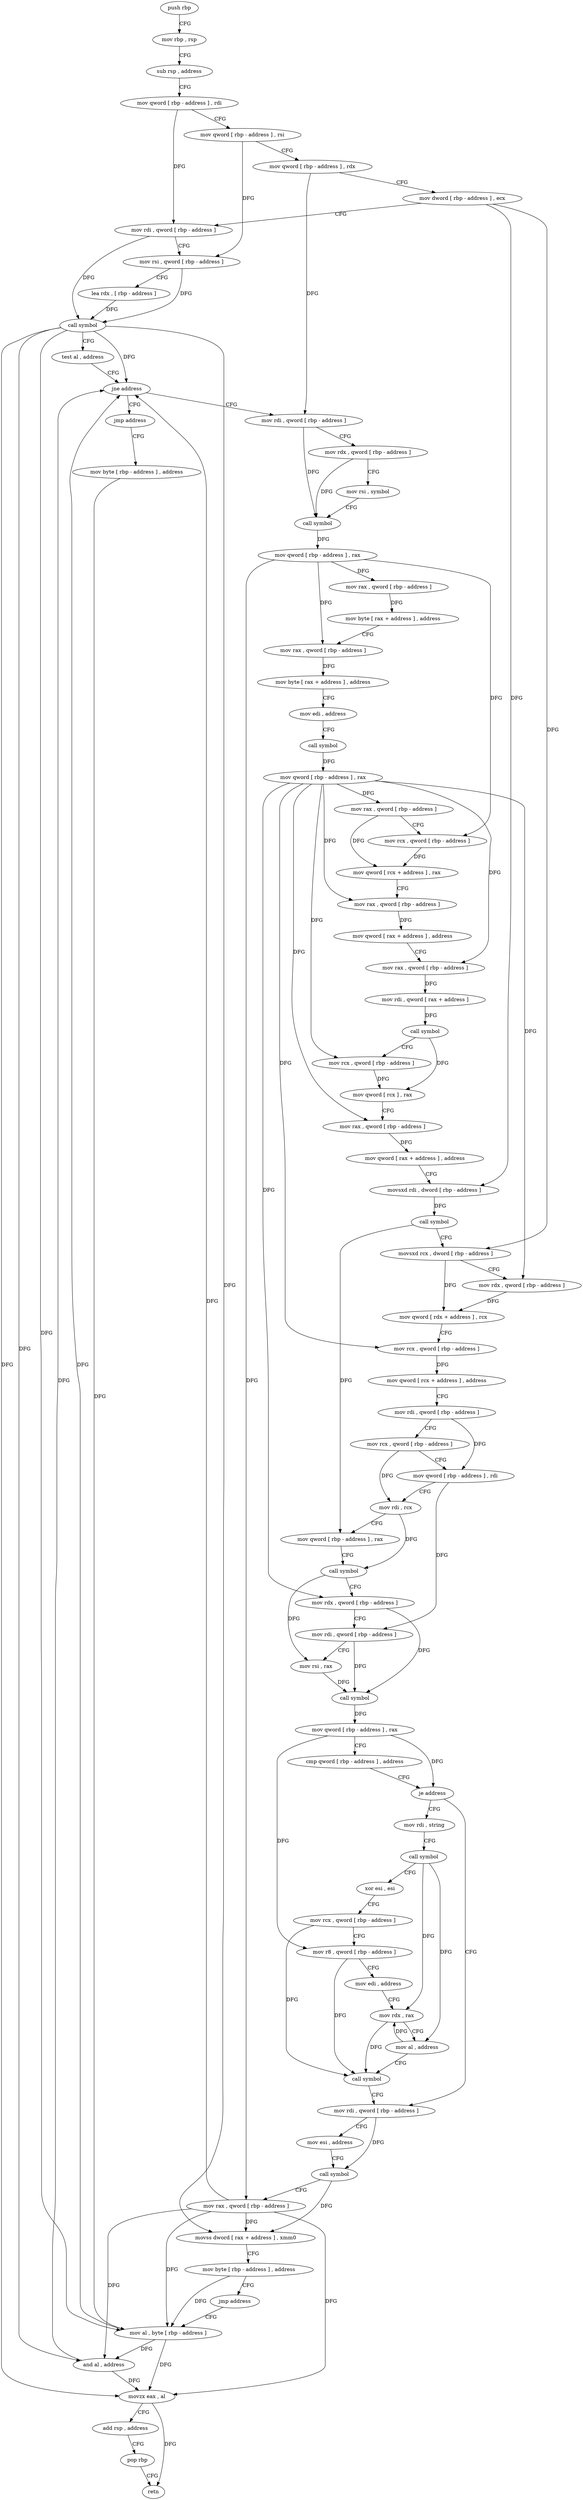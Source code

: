 digraph "func" {
"4286608" [label = "push rbp" ]
"4286609" [label = "mov rbp , rsp" ]
"4286612" [label = "sub rsp , address" ]
"4286616" [label = "mov qword [ rbp - address ] , rdi" ]
"4286620" [label = "mov qword [ rbp - address ] , rsi" ]
"4286624" [label = "mov qword [ rbp - address ] , rdx" ]
"4286628" [label = "mov dword [ rbp - address ] , ecx" ]
"4286631" [label = "mov rdi , qword [ rbp - address ]" ]
"4286635" [label = "mov rsi , qword [ rbp - address ]" ]
"4286639" [label = "lea rdx , [ rbp - address ]" ]
"4286643" [label = "call symbol" ]
"4286648" [label = "test al , address" ]
"4286650" [label = "jne address" ]
"4286661" [label = "mov rdi , qword [ rbp - address ]" ]
"4286656" [label = "jmp address" ]
"4286665" [label = "mov rdx , qword [ rbp - address ]" ]
"4286669" [label = "mov rsi , symbol" ]
"4286679" [label = "call symbol" ]
"4286684" [label = "mov qword [ rbp - address ] , rax" ]
"4286688" [label = "mov rax , qword [ rbp - address ]" ]
"4286692" [label = "mov byte [ rax + address ] , address" ]
"4286696" [label = "mov rax , qword [ rbp - address ]" ]
"4286700" [label = "mov byte [ rax + address ] , address" ]
"4286704" [label = "mov edi , address" ]
"4286709" [label = "call symbol" ]
"4286714" [label = "mov qword [ rbp - address ] , rax" ]
"4286718" [label = "mov rax , qword [ rbp - address ]" ]
"4286722" [label = "mov rcx , qword [ rbp - address ]" ]
"4286726" [label = "mov qword [ rcx + address ] , rax" ]
"4286730" [label = "mov rax , qword [ rbp - address ]" ]
"4286734" [label = "mov qword [ rax + address ] , address" ]
"4286742" [label = "mov rax , qword [ rbp - address ]" ]
"4286746" [label = "mov rdi , qword [ rax + address ]" ]
"4286750" [label = "call symbol" ]
"4286755" [label = "mov rcx , qword [ rbp - address ]" ]
"4286759" [label = "mov qword [ rcx ] , rax" ]
"4286762" [label = "mov rax , qword [ rbp - address ]" ]
"4286766" [label = "mov qword [ rax + address ] , address" ]
"4286774" [label = "movsxd rdi , dword [ rbp - address ]" ]
"4286778" [label = "call symbol" ]
"4286783" [label = "movsxd rcx , dword [ rbp - address ]" ]
"4286787" [label = "mov rdx , qword [ rbp - address ]" ]
"4286791" [label = "mov qword [ rdx + address ] , rcx" ]
"4286795" [label = "mov rcx , qword [ rbp - address ]" ]
"4286799" [label = "mov qword [ rcx + address ] , address" ]
"4286807" [label = "mov rdi , qword [ rbp - address ]" ]
"4286811" [label = "mov rcx , qword [ rbp - address ]" ]
"4286815" [label = "mov qword [ rbp - address ] , rdi" ]
"4286819" [label = "mov rdi , rcx" ]
"4286822" [label = "mov qword [ rbp - address ] , rax" ]
"4286826" [label = "call symbol" ]
"4286831" [label = "mov rdx , qword [ rbp - address ]" ]
"4286835" [label = "mov rdi , qword [ rbp - address ]" ]
"4286839" [label = "mov rsi , rax" ]
"4286842" [label = "call symbol" ]
"4286847" [label = "mov qword [ rbp - address ] , rax" ]
"4286851" [label = "cmp qword [ rbp - address ] , address" ]
"4286856" [label = "je address" ]
"4286902" [label = "mov rdi , qword [ rbp - address ]" ]
"4286862" [label = "mov rdi , string" ]
"4286934" [label = "mov byte [ rbp - address ] , address" ]
"4286906" [label = "mov esi , address" ]
"4286911" [label = "call symbol" ]
"4286916" [label = "mov rax , qword [ rbp - address ]" ]
"4286920" [label = "movss dword [ rax + address ] , xmm0" ]
"4286925" [label = "mov byte [ rbp - address ] , address" ]
"4286929" [label = "jmp address" ]
"4286938" [label = "mov al , byte [ rbp - address ]" ]
"4286872" [label = "call symbol" ]
"4286877" [label = "xor esi , esi" ]
"4286879" [label = "mov rcx , qword [ rbp - address ]" ]
"4286883" [label = "mov r8 , qword [ rbp - address ]" ]
"4286887" [label = "mov edi , address" ]
"4286892" [label = "mov rdx , rax" ]
"4286895" [label = "mov al , address" ]
"4286897" [label = "call symbol" ]
"4286941" [label = "and al , address" ]
"4286943" [label = "movzx eax , al" ]
"4286946" [label = "add rsp , address" ]
"4286950" [label = "pop rbp" ]
"4286951" [label = "retn" ]
"4286608" -> "4286609" [ label = "CFG" ]
"4286609" -> "4286612" [ label = "CFG" ]
"4286612" -> "4286616" [ label = "CFG" ]
"4286616" -> "4286620" [ label = "CFG" ]
"4286616" -> "4286631" [ label = "DFG" ]
"4286620" -> "4286624" [ label = "CFG" ]
"4286620" -> "4286635" [ label = "DFG" ]
"4286624" -> "4286628" [ label = "CFG" ]
"4286624" -> "4286661" [ label = "DFG" ]
"4286628" -> "4286631" [ label = "CFG" ]
"4286628" -> "4286774" [ label = "DFG" ]
"4286628" -> "4286783" [ label = "DFG" ]
"4286631" -> "4286635" [ label = "CFG" ]
"4286631" -> "4286643" [ label = "DFG" ]
"4286635" -> "4286639" [ label = "CFG" ]
"4286635" -> "4286643" [ label = "DFG" ]
"4286639" -> "4286643" [ label = "DFG" ]
"4286643" -> "4286648" [ label = "CFG" ]
"4286643" -> "4286650" [ label = "DFG" ]
"4286643" -> "4286920" [ label = "DFG" ]
"4286643" -> "4286938" [ label = "DFG" ]
"4286643" -> "4286941" [ label = "DFG" ]
"4286643" -> "4286943" [ label = "DFG" ]
"4286648" -> "4286650" [ label = "CFG" ]
"4286650" -> "4286661" [ label = "CFG" ]
"4286650" -> "4286656" [ label = "CFG" ]
"4286661" -> "4286665" [ label = "CFG" ]
"4286661" -> "4286679" [ label = "DFG" ]
"4286656" -> "4286934" [ label = "CFG" ]
"4286665" -> "4286669" [ label = "CFG" ]
"4286665" -> "4286679" [ label = "DFG" ]
"4286669" -> "4286679" [ label = "CFG" ]
"4286679" -> "4286684" [ label = "DFG" ]
"4286684" -> "4286688" [ label = "DFG" ]
"4286684" -> "4286696" [ label = "DFG" ]
"4286684" -> "4286722" [ label = "DFG" ]
"4286684" -> "4286916" [ label = "DFG" ]
"4286688" -> "4286692" [ label = "DFG" ]
"4286692" -> "4286696" [ label = "CFG" ]
"4286696" -> "4286700" [ label = "DFG" ]
"4286700" -> "4286704" [ label = "CFG" ]
"4286704" -> "4286709" [ label = "CFG" ]
"4286709" -> "4286714" [ label = "DFG" ]
"4286714" -> "4286718" [ label = "DFG" ]
"4286714" -> "4286730" [ label = "DFG" ]
"4286714" -> "4286742" [ label = "DFG" ]
"4286714" -> "4286755" [ label = "DFG" ]
"4286714" -> "4286762" [ label = "DFG" ]
"4286714" -> "4286787" [ label = "DFG" ]
"4286714" -> "4286795" [ label = "DFG" ]
"4286714" -> "4286831" [ label = "DFG" ]
"4286718" -> "4286722" [ label = "CFG" ]
"4286718" -> "4286726" [ label = "DFG" ]
"4286722" -> "4286726" [ label = "DFG" ]
"4286726" -> "4286730" [ label = "CFG" ]
"4286730" -> "4286734" [ label = "DFG" ]
"4286734" -> "4286742" [ label = "CFG" ]
"4286742" -> "4286746" [ label = "DFG" ]
"4286746" -> "4286750" [ label = "DFG" ]
"4286750" -> "4286755" [ label = "CFG" ]
"4286750" -> "4286759" [ label = "DFG" ]
"4286755" -> "4286759" [ label = "DFG" ]
"4286759" -> "4286762" [ label = "CFG" ]
"4286762" -> "4286766" [ label = "DFG" ]
"4286766" -> "4286774" [ label = "CFG" ]
"4286774" -> "4286778" [ label = "DFG" ]
"4286778" -> "4286783" [ label = "CFG" ]
"4286778" -> "4286822" [ label = "DFG" ]
"4286783" -> "4286787" [ label = "CFG" ]
"4286783" -> "4286791" [ label = "DFG" ]
"4286787" -> "4286791" [ label = "DFG" ]
"4286791" -> "4286795" [ label = "CFG" ]
"4286795" -> "4286799" [ label = "DFG" ]
"4286799" -> "4286807" [ label = "CFG" ]
"4286807" -> "4286811" [ label = "CFG" ]
"4286807" -> "4286815" [ label = "DFG" ]
"4286811" -> "4286815" [ label = "CFG" ]
"4286811" -> "4286819" [ label = "DFG" ]
"4286815" -> "4286819" [ label = "CFG" ]
"4286815" -> "4286835" [ label = "DFG" ]
"4286819" -> "4286822" [ label = "CFG" ]
"4286819" -> "4286826" [ label = "DFG" ]
"4286822" -> "4286826" [ label = "CFG" ]
"4286826" -> "4286831" [ label = "CFG" ]
"4286826" -> "4286839" [ label = "DFG" ]
"4286831" -> "4286835" [ label = "CFG" ]
"4286831" -> "4286842" [ label = "DFG" ]
"4286835" -> "4286839" [ label = "CFG" ]
"4286835" -> "4286842" [ label = "DFG" ]
"4286839" -> "4286842" [ label = "DFG" ]
"4286842" -> "4286847" [ label = "DFG" ]
"4286847" -> "4286851" [ label = "CFG" ]
"4286847" -> "4286856" [ label = "DFG" ]
"4286847" -> "4286883" [ label = "DFG" ]
"4286851" -> "4286856" [ label = "CFG" ]
"4286856" -> "4286902" [ label = "CFG" ]
"4286856" -> "4286862" [ label = "CFG" ]
"4286902" -> "4286906" [ label = "CFG" ]
"4286902" -> "4286911" [ label = "DFG" ]
"4286862" -> "4286872" [ label = "CFG" ]
"4286934" -> "4286938" [ label = "DFG" ]
"4286906" -> "4286911" [ label = "CFG" ]
"4286911" -> "4286916" [ label = "CFG" ]
"4286911" -> "4286920" [ label = "DFG" ]
"4286916" -> "4286920" [ label = "DFG" ]
"4286916" -> "4286650" [ label = "DFG" ]
"4286916" -> "4286938" [ label = "DFG" ]
"4286916" -> "4286941" [ label = "DFG" ]
"4286916" -> "4286943" [ label = "DFG" ]
"4286920" -> "4286925" [ label = "CFG" ]
"4286925" -> "4286929" [ label = "CFG" ]
"4286925" -> "4286938" [ label = "DFG" ]
"4286929" -> "4286938" [ label = "CFG" ]
"4286938" -> "4286941" [ label = "DFG" ]
"4286938" -> "4286650" [ label = "DFG" ]
"4286938" -> "4286943" [ label = "DFG" ]
"4286872" -> "4286877" [ label = "CFG" ]
"4286872" -> "4286892" [ label = "DFG" ]
"4286872" -> "4286895" [ label = "DFG" ]
"4286877" -> "4286879" [ label = "CFG" ]
"4286879" -> "4286883" [ label = "CFG" ]
"4286879" -> "4286897" [ label = "DFG" ]
"4286883" -> "4286887" [ label = "CFG" ]
"4286883" -> "4286897" [ label = "DFG" ]
"4286887" -> "4286892" [ label = "CFG" ]
"4286892" -> "4286895" [ label = "CFG" ]
"4286892" -> "4286897" [ label = "DFG" ]
"4286895" -> "4286897" [ label = "CFG" ]
"4286895" -> "4286892" [ label = "DFG" ]
"4286897" -> "4286902" [ label = "CFG" ]
"4286941" -> "4286943" [ label = "DFG" ]
"4286941" -> "4286650" [ label = "DFG" ]
"4286943" -> "4286946" [ label = "CFG" ]
"4286943" -> "4286951" [ label = "DFG" ]
"4286946" -> "4286950" [ label = "CFG" ]
"4286950" -> "4286951" [ label = "CFG" ]
}

